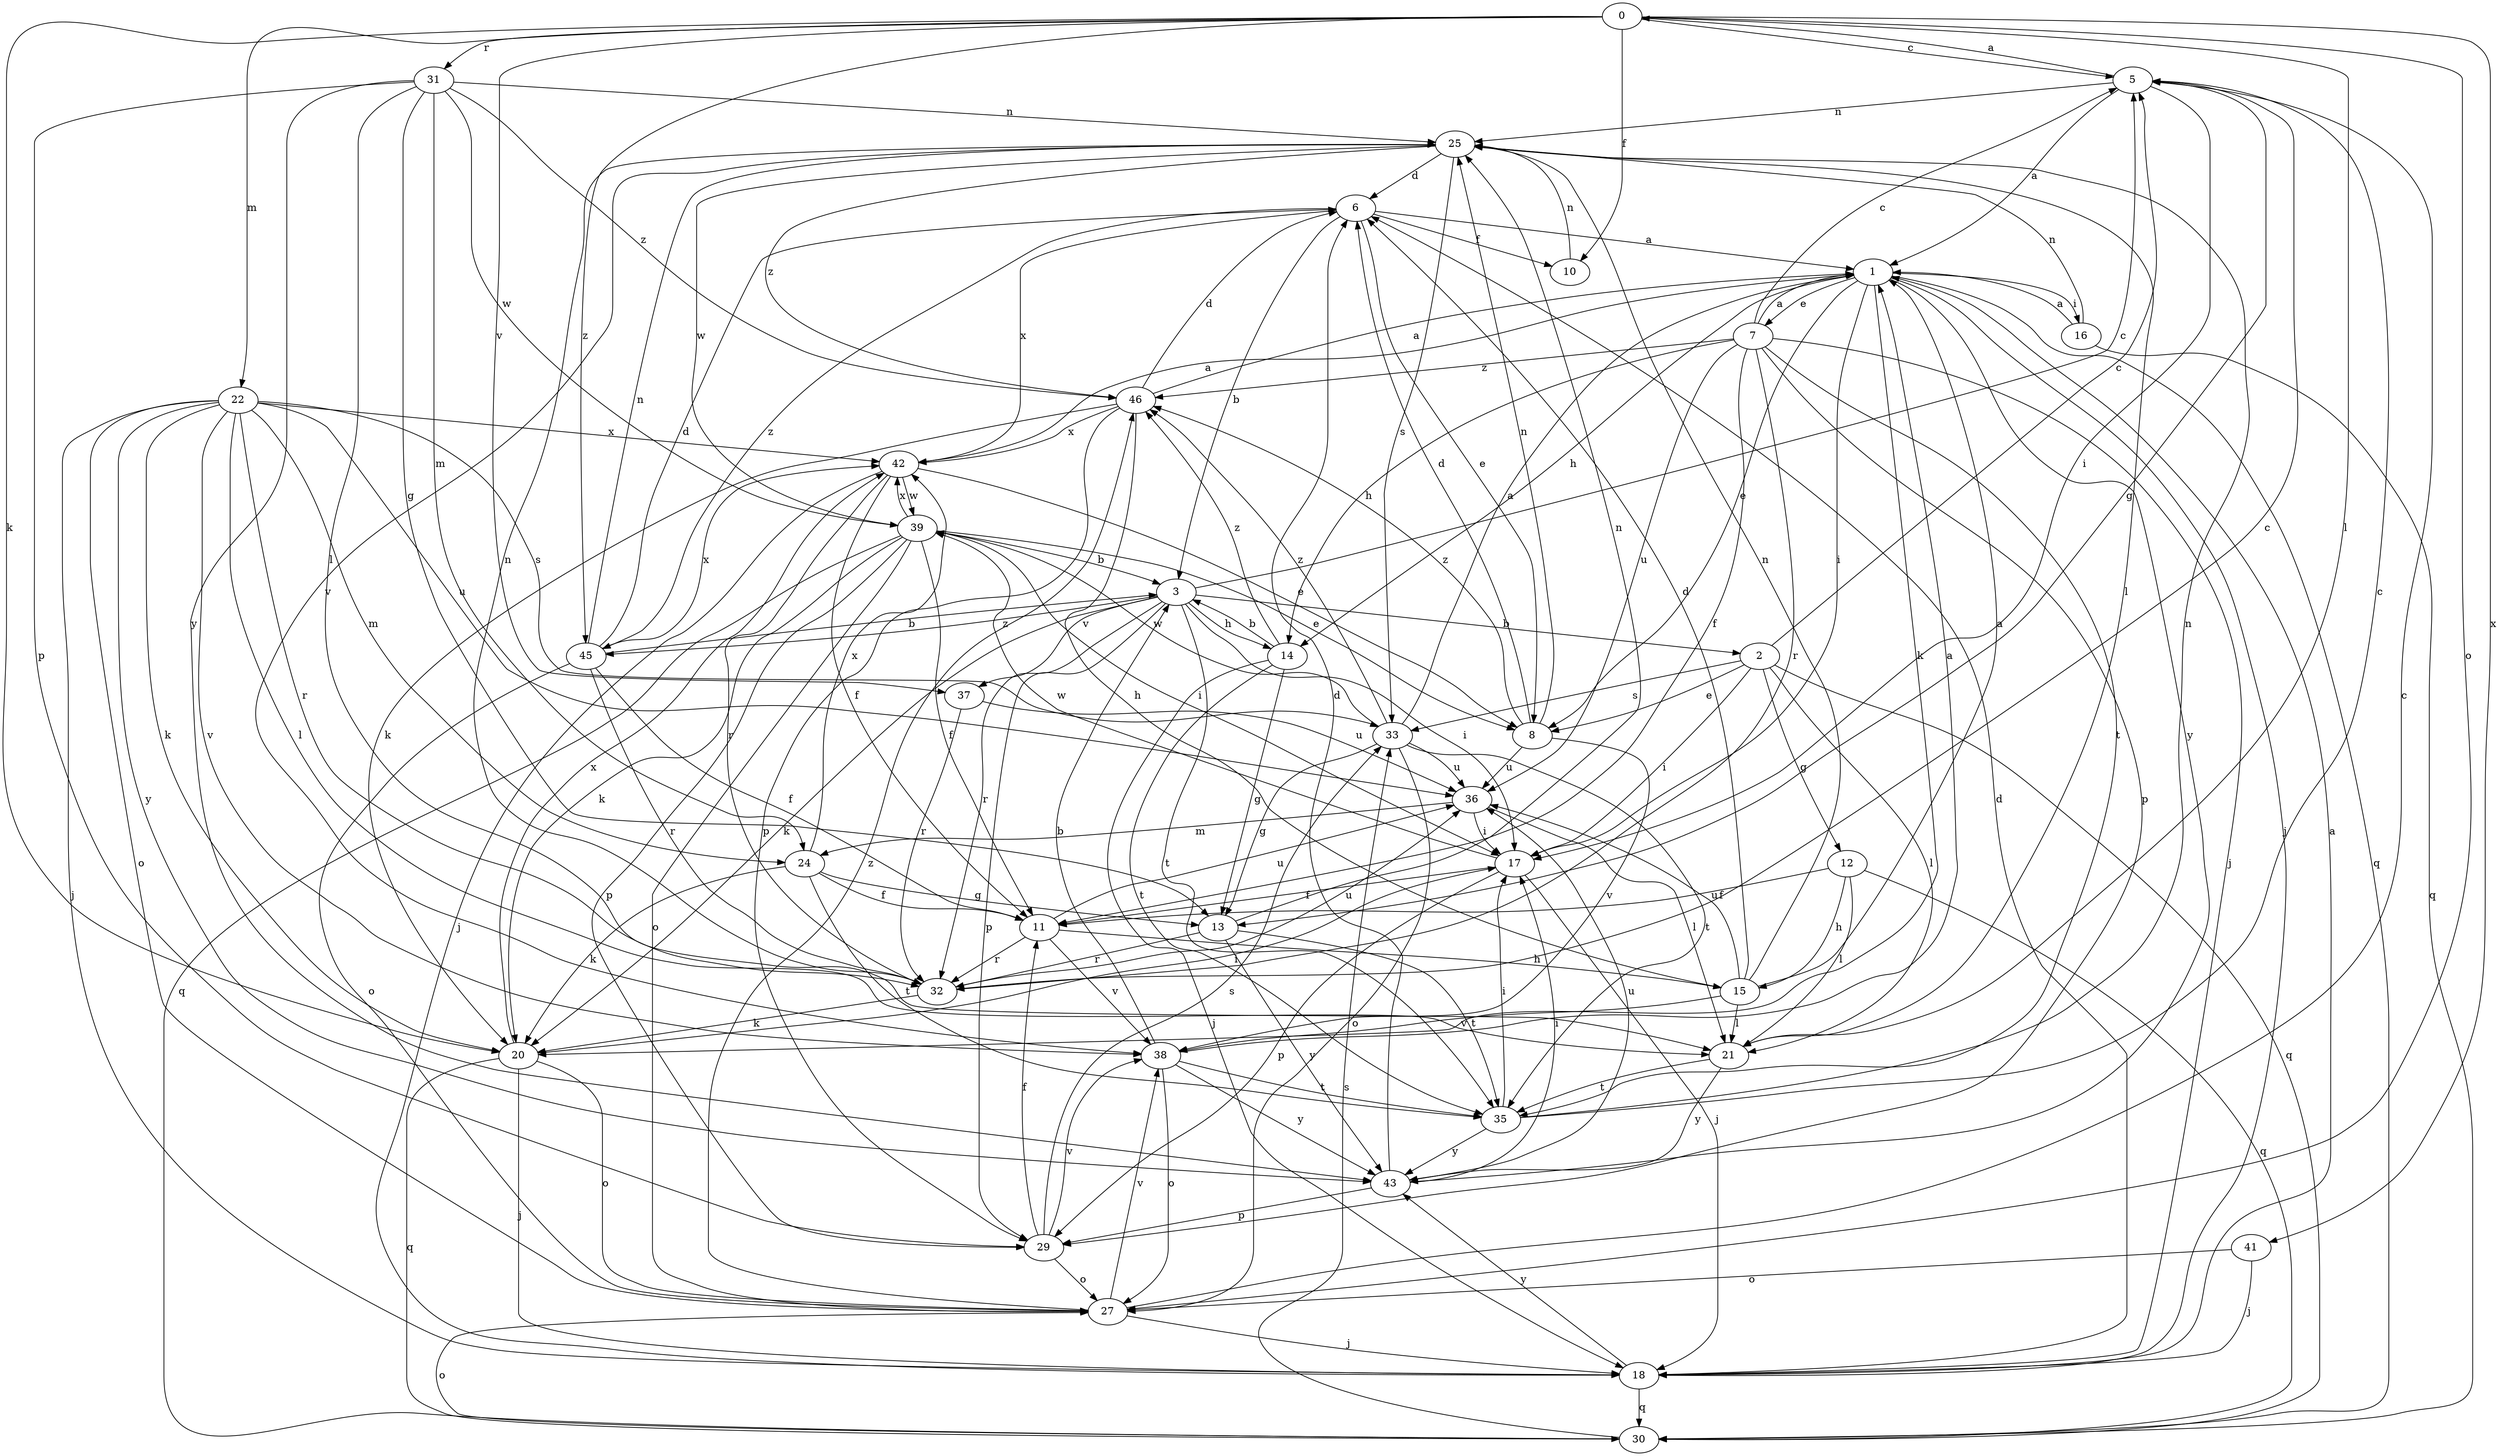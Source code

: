 strict digraph  {
0;
1;
2;
3;
5;
6;
7;
8;
10;
11;
12;
13;
14;
15;
16;
17;
18;
20;
21;
22;
24;
25;
27;
29;
30;
31;
32;
33;
35;
36;
37;
38;
39;
41;
42;
43;
45;
46;
0 -> 5  [label=c];
0 -> 10  [label=f];
0 -> 20  [label=k];
0 -> 21  [label=l];
0 -> 22  [label=m];
0 -> 27  [label=o];
0 -> 31  [label=r];
0 -> 37  [label=v];
0 -> 41  [label=x];
0 -> 45  [label=z];
1 -> 7  [label=e];
1 -> 8  [label=e];
1 -> 14  [label=h];
1 -> 16  [label=i];
1 -> 17  [label=i];
1 -> 18  [label=j];
1 -> 20  [label=k];
1 -> 30  [label=q];
1 -> 43  [label=y];
2 -> 5  [label=c];
2 -> 8  [label=e];
2 -> 12  [label=g];
2 -> 17  [label=i];
2 -> 21  [label=l];
2 -> 30  [label=q];
2 -> 33  [label=s];
3 -> 2  [label=b];
3 -> 5  [label=c];
3 -> 14  [label=h];
3 -> 17  [label=i];
3 -> 20  [label=k];
3 -> 29  [label=p];
3 -> 32  [label=r];
3 -> 35  [label=t];
3 -> 37  [label=v];
3 -> 45  [label=z];
5 -> 0  [label=a];
5 -> 1  [label=a];
5 -> 13  [label=g];
5 -> 17  [label=i];
5 -> 25  [label=n];
6 -> 1  [label=a];
6 -> 3  [label=b];
6 -> 8  [label=e];
6 -> 10  [label=f];
6 -> 42  [label=x];
6 -> 45  [label=z];
7 -> 1  [label=a];
7 -> 5  [label=c];
7 -> 11  [label=f];
7 -> 14  [label=h];
7 -> 18  [label=j];
7 -> 29  [label=p];
7 -> 32  [label=r];
7 -> 35  [label=t];
7 -> 36  [label=u];
7 -> 46  [label=z];
8 -> 6  [label=d];
8 -> 25  [label=n];
8 -> 36  [label=u];
8 -> 38  [label=v];
8 -> 46  [label=z];
10 -> 25  [label=n];
11 -> 15  [label=h];
11 -> 32  [label=r];
11 -> 36  [label=u];
11 -> 38  [label=v];
12 -> 11  [label=f];
12 -> 15  [label=h];
12 -> 21  [label=l];
12 -> 30  [label=q];
13 -> 25  [label=n];
13 -> 32  [label=r];
13 -> 35  [label=t];
13 -> 43  [label=y];
14 -> 3  [label=b];
14 -> 13  [label=g];
14 -> 18  [label=j];
14 -> 35  [label=t];
14 -> 46  [label=z];
15 -> 1  [label=a];
15 -> 6  [label=d];
15 -> 21  [label=l];
15 -> 25  [label=n];
15 -> 36  [label=u];
15 -> 38  [label=v];
16 -> 1  [label=a];
16 -> 25  [label=n];
16 -> 30  [label=q];
17 -> 11  [label=f];
17 -> 18  [label=j];
17 -> 29  [label=p];
17 -> 39  [label=w];
18 -> 1  [label=a];
18 -> 6  [label=d];
18 -> 30  [label=q];
18 -> 43  [label=y];
20 -> 17  [label=i];
20 -> 18  [label=j];
20 -> 27  [label=o];
20 -> 30  [label=q];
20 -> 42  [label=x];
21 -> 35  [label=t];
21 -> 43  [label=y];
22 -> 18  [label=j];
22 -> 20  [label=k];
22 -> 21  [label=l];
22 -> 24  [label=m];
22 -> 27  [label=o];
22 -> 32  [label=r];
22 -> 33  [label=s];
22 -> 36  [label=u];
22 -> 38  [label=v];
22 -> 42  [label=x];
22 -> 43  [label=y];
24 -> 11  [label=f];
24 -> 13  [label=g];
24 -> 20  [label=k];
24 -> 35  [label=t];
24 -> 42  [label=x];
25 -> 6  [label=d];
25 -> 21  [label=l];
25 -> 33  [label=s];
25 -> 38  [label=v];
25 -> 39  [label=w];
25 -> 46  [label=z];
27 -> 5  [label=c];
27 -> 18  [label=j];
27 -> 38  [label=v];
27 -> 46  [label=z];
29 -> 11  [label=f];
29 -> 27  [label=o];
29 -> 33  [label=s];
29 -> 38  [label=v];
30 -> 27  [label=o];
30 -> 33  [label=s];
31 -> 13  [label=g];
31 -> 21  [label=l];
31 -> 24  [label=m];
31 -> 25  [label=n];
31 -> 29  [label=p];
31 -> 39  [label=w];
31 -> 43  [label=y];
31 -> 46  [label=z];
32 -> 5  [label=c];
32 -> 20  [label=k];
32 -> 25  [label=n];
32 -> 36  [label=u];
33 -> 1  [label=a];
33 -> 13  [label=g];
33 -> 27  [label=o];
33 -> 35  [label=t];
33 -> 36  [label=u];
33 -> 39  [label=w];
33 -> 46  [label=z];
35 -> 5  [label=c];
35 -> 17  [label=i];
35 -> 25  [label=n];
35 -> 43  [label=y];
36 -> 17  [label=i];
36 -> 21  [label=l];
36 -> 24  [label=m];
37 -> 32  [label=r];
37 -> 36  [label=u];
38 -> 1  [label=a];
38 -> 3  [label=b];
38 -> 27  [label=o];
38 -> 35  [label=t];
38 -> 43  [label=y];
39 -> 3  [label=b];
39 -> 8  [label=e];
39 -> 11  [label=f];
39 -> 17  [label=i];
39 -> 20  [label=k];
39 -> 27  [label=o];
39 -> 29  [label=p];
39 -> 30  [label=q];
39 -> 42  [label=x];
41 -> 18  [label=j];
41 -> 27  [label=o];
42 -> 1  [label=a];
42 -> 8  [label=e];
42 -> 11  [label=f];
42 -> 18  [label=j];
42 -> 32  [label=r];
42 -> 39  [label=w];
43 -> 6  [label=d];
43 -> 17  [label=i];
43 -> 29  [label=p];
43 -> 36  [label=u];
45 -> 3  [label=b];
45 -> 6  [label=d];
45 -> 11  [label=f];
45 -> 25  [label=n];
45 -> 27  [label=o];
45 -> 32  [label=r];
45 -> 42  [label=x];
46 -> 1  [label=a];
46 -> 6  [label=d];
46 -> 15  [label=h];
46 -> 20  [label=k];
46 -> 29  [label=p];
46 -> 42  [label=x];
}
